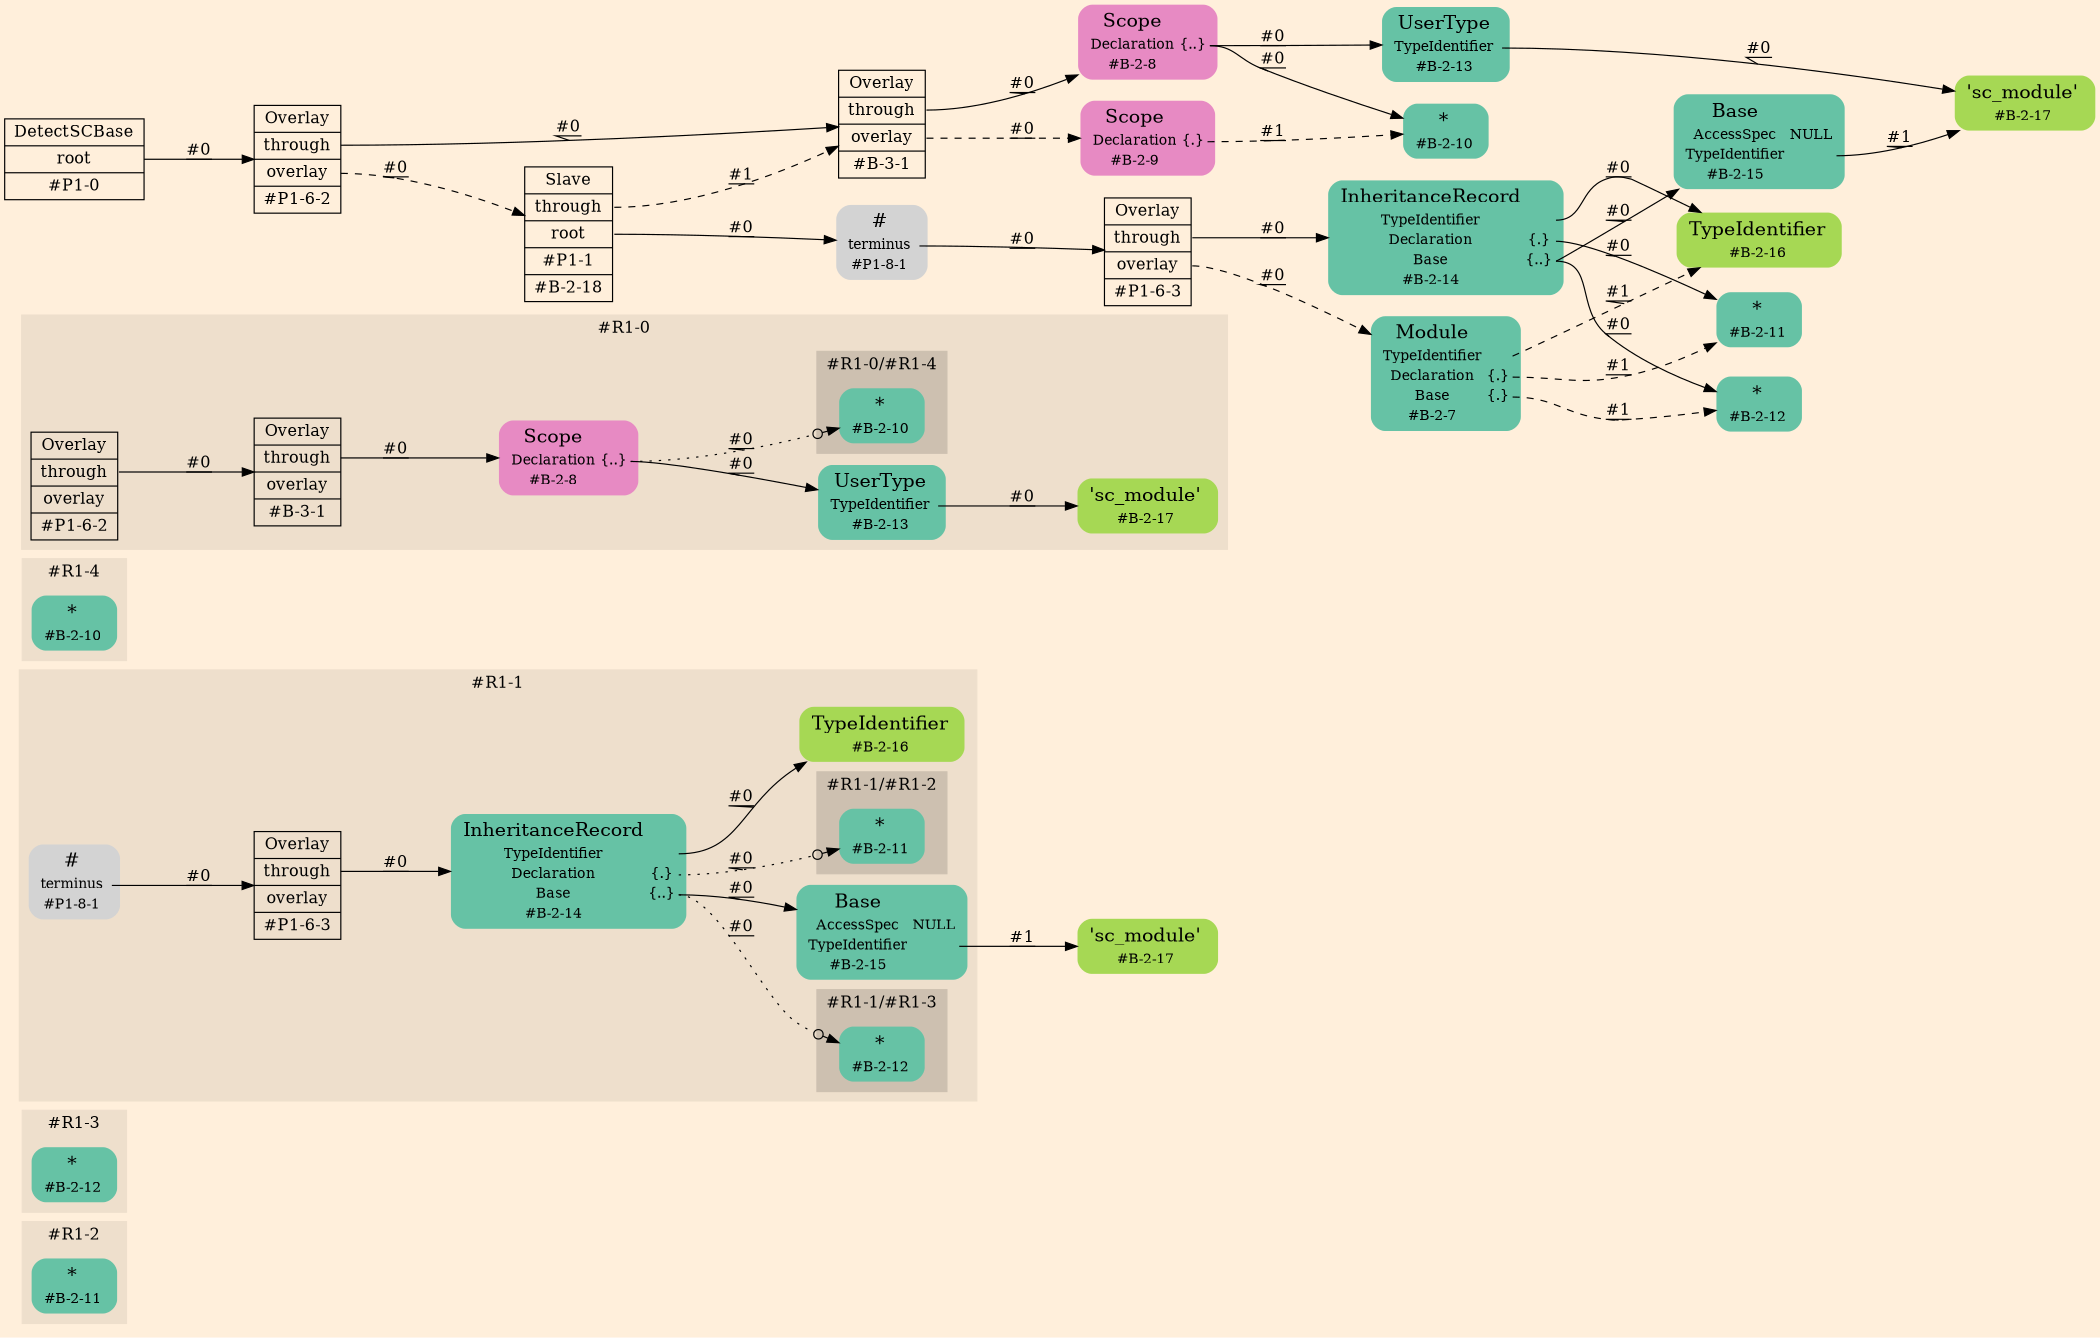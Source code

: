digraph Inferno {
graph [
    rankdir = "LR"
    ranksep = 1.0
    size = "14,20"
    bgcolor = antiquewhite1
    color = black
    fontcolor = black
];
node [
];
// -------------------- figure #R1-2 --------------------
subgraph "cluster#R1-2" {
    label = "#R1-2"
    style = "filled"
    color = antiquewhite2
    "#R1-2/#B-2-11" [
        shape = "plaintext"
        fillcolor = "/set28/1"
        label = <<TABLE BORDER="0" CELLBORDER="0" CELLSPACING="0">
         <TR><TD><FONT POINT-SIZE="16.0">*</FONT></TD><TD></TD></TR>
         <TR><TD>#B-2-11</TD><TD PORT="port0"></TD></TR>
        </TABLE>>
        style = "rounded,filled"
        fontsize = "12"
    ];
    
}


// -------------------- figure #R1-3 --------------------
subgraph "cluster#R1-3" {
    label = "#R1-3"
    style = "filled"
    color = antiquewhite2
    "#R1-3/#B-2-12" [
        shape = "plaintext"
        fillcolor = "/set28/1"
        label = <<TABLE BORDER="0" CELLBORDER="0" CELLSPACING="0">
         <TR><TD><FONT POINT-SIZE="16.0">*</FONT></TD><TD></TD></TR>
         <TR><TD>#B-2-12</TD><TD PORT="port0"></TD></TR>
        </TABLE>>
        style = "rounded,filled"
        fontsize = "12"
    ];
    
}


// -------------------- figure #R1-1 --------------------
"#R1-1/#B-2-17" [
    shape = "plaintext"
    fillcolor = "/set28/5"
    label = <<TABLE BORDER="0" CELLBORDER="0" CELLSPACING="0">
     <TR><TD><FONT POINT-SIZE="16.0">'sc_module'</FONT></TD><TD></TD></TR>
     <TR><TD>#B-2-17</TD><TD PORT="port0"></TD></TR>
    </TABLE>>
    style = "rounded,filled"
    fontsize = "12"
];

subgraph "cluster#R1-1" {
    label = "#R1-1"
    style = "filled"
    color = antiquewhite2
    "#R1-1/#P1-6-3" [
        shape = "record"
        fillcolor = antiquewhite2
        label = "<fixed> Overlay | <port0> through | <port1> overlay | <port2> #P1-6-3"
        style = "filled"
        fontsize = "14"
        color = black
        fontcolor = black
    ];
    
    "#R1-1/#P1-8-1" [
        shape = "plaintext"
        label = <<TABLE BORDER="0" CELLBORDER="0" CELLSPACING="0">
         <TR><TD><FONT POINT-SIZE="16.0">#</FONT></TD><TD></TD></TR>
         <TR><TD>terminus</TD><TD PORT="port0"></TD></TR>
         <TR><TD>#P1-8-1</TD><TD PORT="port1"></TD></TR>
        </TABLE>>
        style = "rounded,filled"
        fontsize = "12"
    ];
    
    "#R1-1/#B-2-15" [
        shape = "plaintext"
        fillcolor = "/set28/1"
        label = <<TABLE BORDER="0" CELLBORDER="0" CELLSPACING="0">
         <TR><TD><FONT POINT-SIZE="16.0">Base</FONT></TD><TD></TD></TR>
         <TR><TD>AccessSpec</TD><TD PORT="port0">NULL</TD></TR>
         <TR><TD>TypeIdentifier</TD><TD PORT="port1"></TD></TR>
         <TR><TD>#B-2-15</TD><TD PORT="port2"></TD></TR>
        </TABLE>>
        style = "rounded,filled"
        fontsize = "12"
    ];
    
    "#R1-1/#B-2-14" [
        shape = "plaintext"
        fillcolor = "/set28/1"
        label = <<TABLE BORDER="0" CELLBORDER="0" CELLSPACING="0">
         <TR><TD><FONT POINT-SIZE="16.0">InheritanceRecord</FONT></TD><TD></TD></TR>
         <TR><TD>TypeIdentifier</TD><TD PORT="port0"></TD></TR>
         <TR><TD>Declaration</TD><TD PORT="port1">{.}</TD></TR>
         <TR><TD>Base</TD><TD PORT="port2">{..}</TD></TR>
         <TR><TD>#B-2-14</TD><TD PORT="port3"></TD></TR>
        </TABLE>>
        style = "rounded,filled"
        fontsize = "12"
    ];
    
    "#R1-1/#B-2-16" [
        shape = "plaintext"
        fillcolor = "/set28/5"
        label = <<TABLE BORDER="0" CELLBORDER="0" CELLSPACING="0">
         <TR><TD><FONT POINT-SIZE="16.0">TypeIdentifier</FONT></TD><TD></TD></TR>
         <TR><TD>#B-2-16</TD><TD PORT="port0"></TD></TR>
        </TABLE>>
        style = "rounded,filled"
        fontsize = "12"
    ];
    
    subgraph "cluster#R1-1/#R1-3" {
        label = "#R1-1/#R1-3"
        style = "filled"
        color = antiquewhite3
        "#R1-1/#0/#B-2-12" [
            shape = "plaintext"
            fillcolor = "/set28/1"
            label = <<TABLE BORDER="0" CELLBORDER="0" CELLSPACING="0">
             <TR><TD><FONT POINT-SIZE="16.0">*</FONT></TD><TD></TD></TR>
             <TR><TD>#B-2-12</TD><TD PORT="port0"></TD></TR>
            </TABLE>>
            style = "rounded,filled"
            fontsize = "12"
        ];
        
    }
    
    subgraph "cluster#R1-1/#R1-2" {
        label = "#R1-1/#R1-2"
        style = "filled"
        color = antiquewhite3
        "#R1-1/#0/#B-2-11" [
            shape = "plaintext"
            fillcolor = "/set28/1"
            label = <<TABLE BORDER="0" CELLBORDER="0" CELLSPACING="0">
             <TR><TD><FONT POINT-SIZE="16.0">*</FONT></TD><TD></TD></TR>
             <TR><TD>#B-2-11</TD><TD PORT="port0"></TD></TR>
            </TABLE>>
            style = "rounded,filled"
            fontsize = "12"
        ];
        
    }
    
}


// -------------------- figure #R1-4 --------------------
subgraph "cluster#R1-4" {
    label = "#R1-4"
    style = "filled"
    color = antiquewhite2
    "#R1-4/#B-2-10" [
        shape = "plaintext"
        fillcolor = "/set28/1"
        label = <<TABLE BORDER="0" CELLBORDER="0" CELLSPACING="0">
         <TR><TD><FONT POINT-SIZE="16.0">*</FONT></TD><TD></TD></TR>
         <TR><TD>#B-2-10</TD><TD PORT="port0"></TD></TR>
        </TABLE>>
        style = "rounded,filled"
        fontsize = "12"
    ];
    
}


// -------------------- figure #R1-0 --------------------
subgraph "cluster#R1-0" {
    label = "#R1-0"
    style = "filled"
    color = antiquewhite2
    "#R1-0/#B-2-8" [
        shape = "plaintext"
        fillcolor = "/set28/4"
        label = <<TABLE BORDER="0" CELLBORDER="0" CELLSPACING="0">
         <TR><TD><FONT POINT-SIZE="16.0">Scope</FONT></TD><TD></TD></TR>
         <TR><TD>Declaration</TD><TD PORT="port0">{..}</TD></TR>
         <TR><TD>#B-2-8</TD><TD PORT="port1"></TD></TR>
        </TABLE>>
        style = "rounded,filled"
        fontsize = "12"
    ];
    
    "#R1-0/#B-2-13" [
        shape = "plaintext"
        fillcolor = "/set28/1"
        label = <<TABLE BORDER="0" CELLBORDER="0" CELLSPACING="0">
         <TR><TD><FONT POINT-SIZE="16.0">UserType</FONT></TD><TD></TD></TR>
         <TR><TD>TypeIdentifier</TD><TD PORT="port0"></TD></TR>
         <TR><TD>#B-2-13</TD><TD PORT="port1"></TD></TR>
        </TABLE>>
        style = "rounded,filled"
        fontsize = "12"
    ];
    
    "#R1-0/#P1-6-2" [
        shape = "record"
        fillcolor = antiquewhite2
        label = "<fixed> Overlay | <port0> through | <port1> overlay | <port2> #P1-6-2"
        style = "filled"
        fontsize = "14"
        color = black
        fontcolor = black
    ];
    
    "#R1-0/#B-2-17" [
        shape = "plaintext"
        fillcolor = "/set28/5"
        label = <<TABLE BORDER="0" CELLBORDER="0" CELLSPACING="0">
         <TR><TD><FONT POINT-SIZE="16.0">'sc_module'</FONT></TD><TD></TD></TR>
         <TR><TD>#B-2-17</TD><TD PORT="port0"></TD></TR>
        </TABLE>>
        style = "rounded,filled"
        fontsize = "12"
    ];
    
    "#R1-0/#B-3-1" [
        shape = "record"
        fillcolor = antiquewhite2
        label = "<fixed> Overlay | <port0> through | <port1> overlay | <port2> #B-3-1"
        style = "filled"
        fontsize = "14"
        color = black
        fontcolor = black
    ];
    
    subgraph "cluster#R1-0/#R1-4" {
        label = "#R1-0/#R1-4"
        style = "filled"
        color = antiquewhite3
        "#R1-0/#0/#B-2-10" [
            shape = "plaintext"
            fillcolor = "/set28/1"
            label = <<TABLE BORDER="0" CELLBORDER="0" CELLSPACING="0">
             <TR><TD><FONT POINT-SIZE="16.0">*</FONT></TD><TD></TD></TR>
             <TR><TD>#B-2-10</TD><TD PORT="port0"></TD></TR>
            </TABLE>>
            style = "rounded,filled"
            fontsize = "12"
        ];
        
    }
    
}


// -------------------- transformation figure --------------------
"CR#P1-0" [
    shape = "record"
    fillcolor = antiquewhite1
    label = "<fixed> DetectSCBase | <port0> root | <port1> #P1-0"
    style = "filled"
    fontsize = "14"
    color = black
    fontcolor = black
];

"#P1-6-2" [
    shape = "record"
    fillcolor = antiquewhite1
    label = "<fixed> Overlay | <port0> through | <port1> overlay | <port2> #P1-6-2"
    style = "filled"
    fontsize = "14"
    color = black
    fontcolor = black
];

"#B-3-1" [
    shape = "record"
    fillcolor = antiquewhite1
    label = "<fixed> Overlay | <port0> through | <port1> overlay | <port2> #B-3-1"
    style = "filled"
    fontsize = "14"
    color = black
    fontcolor = black
];

"#B-2-8" [
    shape = "plaintext"
    fillcolor = "/set28/4"
    label = <<TABLE BORDER="0" CELLBORDER="0" CELLSPACING="0">
     <TR><TD><FONT POINT-SIZE="16.0">Scope</FONT></TD><TD></TD></TR>
     <TR><TD>Declaration</TD><TD PORT="port0">{..}</TD></TR>
     <TR><TD>#B-2-8</TD><TD PORT="port1"></TD></TR>
    </TABLE>>
    style = "rounded,filled"
    fontsize = "12"
];

"#B-2-10" [
    shape = "plaintext"
    fillcolor = "/set28/1"
    label = <<TABLE BORDER="0" CELLBORDER="0" CELLSPACING="0">
     <TR><TD><FONT POINT-SIZE="16.0">*</FONT></TD><TD></TD></TR>
     <TR><TD>#B-2-10</TD><TD PORT="port0"></TD></TR>
    </TABLE>>
    style = "rounded,filled"
    fontsize = "12"
];

"#B-2-13" [
    shape = "plaintext"
    fillcolor = "/set28/1"
    label = <<TABLE BORDER="0" CELLBORDER="0" CELLSPACING="0">
     <TR><TD><FONT POINT-SIZE="16.0">UserType</FONT></TD><TD></TD></TR>
     <TR><TD>TypeIdentifier</TD><TD PORT="port0"></TD></TR>
     <TR><TD>#B-2-13</TD><TD PORT="port1"></TD></TR>
    </TABLE>>
    style = "rounded,filled"
    fontsize = "12"
];

"#B-2-17" [
    shape = "plaintext"
    fillcolor = "/set28/5"
    label = <<TABLE BORDER="0" CELLBORDER="0" CELLSPACING="0">
     <TR><TD><FONT POINT-SIZE="16.0">'sc_module'</FONT></TD><TD></TD></TR>
     <TR><TD>#B-2-17</TD><TD PORT="port0"></TD></TR>
    </TABLE>>
    style = "rounded,filled"
    fontsize = "12"
];

"#B-2-9" [
    shape = "plaintext"
    fillcolor = "/set28/4"
    label = <<TABLE BORDER="0" CELLBORDER="0" CELLSPACING="0">
     <TR><TD><FONT POINT-SIZE="16.0">Scope</FONT></TD><TD></TD></TR>
     <TR><TD>Declaration</TD><TD PORT="port0">{.}</TD></TR>
     <TR><TD>#B-2-9</TD><TD PORT="port1"></TD></TR>
    </TABLE>>
    style = "rounded,filled"
    fontsize = "12"
];

"#B-2-18" [
    shape = "record"
    fillcolor = antiquewhite1
    label = "<fixed> Slave | <port0> through | <port1> root | <port2> #P1-1 | <port3> #B-2-18"
    style = "filled"
    fontsize = "14"
    color = black
    fontcolor = black
];

"#P1-8-1" [
    shape = "plaintext"
    label = <<TABLE BORDER="0" CELLBORDER="0" CELLSPACING="0">
     <TR><TD><FONT POINT-SIZE="16.0">#</FONT></TD><TD></TD></TR>
     <TR><TD>terminus</TD><TD PORT="port0"></TD></TR>
     <TR><TD>#P1-8-1</TD><TD PORT="port1"></TD></TR>
    </TABLE>>
    style = "rounded,filled"
    fontsize = "12"
];

"#P1-6-3" [
    shape = "record"
    fillcolor = antiquewhite1
    label = "<fixed> Overlay | <port0> through | <port1> overlay | <port2> #P1-6-3"
    style = "filled"
    fontsize = "14"
    color = black
    fontcolor = black
];

"#B-2-14" [
    shape = "plaintext"
    fillcolor = "/set28/1"
    label = <<TABLE BORDER="0" CELLBORDER="0" CELLSPACING="0">
     <TR><TD><FONT POINT-SIZE="16.0">InheritanceRecord</FONT></TD><TD></TD></TR>
     <TR><TD>TypeIdentifier</TD><TD PORT="port0"></TD></TR>
     <TR><TD>Declaration</TD><TD PORT="port1">{.}</TD></TR>
     <TR><TD>Base</TD><TD PORT="port2">{..}</TD></TR>
     <TR><TD>#B-2-14</TD><TD PORT="port3"></TD></TR>
    </TABLE>>
    style = "rounded,filled"
    fontsize = "12"
];

"#B-2-16" [
    shape = "plaintext"
    fillcolor = "/set28/5"
    label = <<TABLE BORDER="0" CELLBORDER="0" CELLSPACING="0">
     <TR><TD><FONT POINT-SIZE="16.0">TypeIdentifier</FONT></TD><TD></TD></TR>
     <TR><TD>#B-2-16</TD><TD PORT="port0"></TD></TR>
    </TABLE>>
    style = "rounded,filled"
    fontsize = "12"
];

"#B-2-11" [
    shape = "plaintext"
    fillcolor = "/set28/1"
    label = <<TABLE BORDER="0" CELLBORDER="0" CELLSPACING="0">
     <TR><TD><FONT POINT-SIZE="16.0">*</FONT></TD><TD></TD></TR>
     <TR><TD>#B-2-11</TD><TD PORT="port0"></TD></TR>
    </TABLE>>
    style = "rounded,filled"
    fontsize = "12"
];

"#B-2-12" [
    shape = "plaintext"
    fillcolor = "/set28/1"
    label = <<TABLE BORDER="0" CELLBORDER="0" CELLSPACING="0">
     <TR><TD><FONT POINT-SIZE="16.0">*</FONT></TD><TD></TD></TR>
     <TR><TD>#B-2-12</TD><TD PORT="port0"></TD></TR>
    </TABLE>>
    style = "rounded,filled"
    fontsize = "12"
];

"#B-2-15" [
    shape = "plaintext"
    fillcolor = "/set28/1"
    label = <<TABLE BORDER="0" CELLBORDER="0" CELLSPACING="0">
     <TR><TD><FONT POINT-SIZE="16.0">Base</FONT></TD><TD></TD></TR>
     <TR><TD>AccessSpec</TD><TD PORT="port0">NULL</TD></TR>
     <TR><TD>TypeIdentifier</TD><TD PORT="port1"></TD></TR>
     <TR><TD>#B-2-15</TD><TD PORT="port2"></TD></TR>
    </TABLE>>
    style = "rounded,filled"
    fontsize = "12"
];

"#B-2-7" [
    shape = "plaintext"
    fillcolor = "/set28/1"
    label = <<TABLE BORDER="0" CELLBORDER="0" CELLSPACING="0">
     <TR><TD><FONT POINT-SIZE="16.0">Module</FONT></TD><TD></TD></TR>
     <TR><TD>TypeIdentifier</TD><TD PORT="port0"></TD></TR>
     <TR><TD>Declaration</TD><TD PORT="port1">{.}</TD></TR>
     <TR><TD>Base</TD><TD PORT="port2">{.}</TD></TR>
     <TR><TD>#B-2-7</TD><TD PORT="port3"></TD></TR>
    </TABLE>>
    style = "rounded,filled"
    fontsize = "12"
];



// -------------------- links --------------------
// links for block CR#P1-0
"CR#P1-0":port0 -> "#P1-6-2" [
    style="solid"
    label = "#0"
    decorate = true
    color = black
    fontcolor = black
];

// links for block #P1-6-2
"#P1-6-2":port0 -> "#B-3-1" [
    style="solid"
    label = "#0"
    decorate = true
    color = black
    fontcolor = black
];

"#P1-6-2":port1 -> "#B-2-18" [
    style="dashed"
    label = "#0"
    decorate = true
    color = black
    fontcolor = black
];

// links for block #B-3-1
"#B-3-1":port0 -> "#B-2-8" [
    style="solid"
    label = "#0"
    decorate = true
    color = black
    fontcolor = black
];

"#B-3-1":port1 -> "#B-2-9" [
    style="dashed"
    label = "#0"
    decorate = true
    color = black
    fontcolor = black
];

// links for block #B-2-8
"#B-2-8":port0 -> "#B-2-10" [
    style="solid"
    label = "#0"
    decorate = true
    color = black
    fontcolor = black
];

"#B-2-8":port0 -> "#B-2-13" [
    style="solid"
    label = "#0"
    decorate = true
    color = black
    fontcolor = black
];

// links for block #B-2-10
// links for block #B-2-13
"#B-2-13":port0 -> "#B-2-17" [
    style="solid"
    label = "#0"
    decorate = true
    color = black
    fontcolor = black
];

// links for block #B-2-17
// links for block #B-2-9
"#B-2-9":port0 -> "#B-2-10" [
    style="dashed"
    label = "#1"
    decorate = true
    color = black
    fontcolor = black
];

// links for block #B-2-18
"#B-2-18":port0 -> "#B-3-1" [
    style="dashed"
    label = "#1"
    decorate = true
    color = black
    fontcolor = black
];

"#B-2-18":port1 -> "#P1-8-1" [
    style="solid"
    label = "#0"
    decorate = true
    color = black
    fontcolor = black
];

// links for block #P1-8-1
"#P1-8-1":port0 -> "#P1-6-3" [
    style="solid"
    label = "#0"
    decorate = true
    color = black
    fontcolor = black
];

// links for block #P1-6-3
"#P1-6-3":port0 -> "#B-2-14" [
    style="solid"
    label = "#0"
    decorate = true
    color = black
    fontcolor = black
];

"#P1-6-3":port1 -> "#B-2-7" [
    style="dashed"
    label = "#0"
    decorate = true
    color = black
    fontcolor = black
];

// links for block #B-2-14
"#B-2-14":port0 -> "#B-2-16" [
    style="solid"
    label = "#0"
    decorate = true
    color = black
    fontcolor = black
];

"#B-2-14":port1 -> "#B-2-11" [
    style="solid"
    label = "#0"
    decorate = true
    color = black
    fontcolor = black
];

"#B-2-14":port2 -> "#B-2-12" [
    style="solid"
    label = "#0"
    decorate = true
    color = black
    fontcolor = black
];

"#B-2-14":port2 -> "#B-2-15" [
    style="solid"
    label = "#0"
    decorate = true
    color = black
    fontcolor = black
];

// links for block #B-2-16
// links for block #B-2-11
// links for block #B-2-12
// links for block #B-2-15
"#B-2-15":port1 -> "#B-2-17" [
    style="solid"
    label = "#1"
    decorate = true
    color = black
    fontcolor = black
];

// links for block #B-2-7
"#B-2-7":port0 -> "#B-2-16" [
    style="dashed"
    label = "#1"
    decorate = true
    color = black
    fontcolor = black
];

"#B-2-7":port1 -> "#B-2-11" [
    style="dashed"
    label = "#1"
    decorate = true
    color = black
    fontcolor = black
];

"#B-2-7":port2 -> "#B-2-12" [
    style="dashed"
    label = "#1"
    decorate = true
    color = black
    fontcolor = black
];

// links for block #R1-0/#B-2-8
"#R1-0/#B-2-8":port0 -> "#R1-0/#0/#B-2-10" [
    style="dotted"
    arrowhead="normalnoneodot"
    label = "#0"
    decorate = true
    color = black
    fontcolor = black
];

"#R1-0/#B-2-8":port0 -> "#R1-0/#B-2-13" [
    style="solid"
    label = "#0"
    decorate = true
    color = black
    fontcolor = black
];

// links for block #R1-0/#B-2-13
"#R1-0/#B-2-13":port0 -> "#R1-0/#B-2-17" [
    style="solid"
    label = "#0"
    decorate = true
    color = black
    fontcolor = black
];

// links for block #R1-0/#P1-6-2
"#R1-0/#P1-6-2":port0 -> "#R1-0/#B-3-1" [
    style="solid"
    label = "#0"
    decorate = true
    color = black
    fontcolor = black
];

// links for block #R1-0/#B-2-17
// links for block #R1-0/#B-3-1
"#R1-0/#B-3-1":port0 -> "#R1-0/#B-2-8" [
    style="solid"
    label = "#0"
    decorate = true
    color = black
    fontcolor = black
];

// links for block #R1-0/#0/#B-2-10
// links for block #R1-4/#B-2-10
// links for block #R1-1/#B-2-17
// links for block #R1-1/#P1-6-3
"#R1-1/#P1-6-3":port0 -> "#R1-1/#B-2-14" [
    style="solid"
    label = "#0"
    decorate = true
    color = black
    fontcolor = black
];

// links for block #R1-1/#P1-8-1
"#R1-1/#P1-8-1":port0 -> "#R1-1/#P1-6-3" [
    style="solid"
    label = "#0"
    decorate = true
    color = black
    fontcolor = black
];

// links for block #R1-1/#B-2-15
"#R1-1/#B-2-15":port1 -> "#R1-1/#B-2-17" [
    style="solid"
    label = "#1"
    decorate = true
    color = black
    fontcolor = black
];

// links for block #R1-1/#B-2-14
"#R1-1/#B-2-14":port0 -> "#R1-1/#B-2-16" [
    style="solid"
    label = "#0"
    decorate = true
    color = black
    fontcolor = black
];

"#R1-1/#B-2-14":port1 -> "#R1-1/#0/#B-2-11" [
    style="dotted"
    arrowhead="normalnoneodot"
    label = "#0"
    decorate = true
    color = black
    fontcolor = black
];

"#R1-1/#B-2-14":port2 -> "#R1-1/#0/#B-2-12" [
    style="dotted"
    arrowhead="normalnoneodot"
    label = "#0"
    decorate = true
    color = black
    fontcolor = black
];

"#R1-1/#B-2-14":port2 -> "#R1-1/#B-2-15" [
    style="solid"
    label = "#0"
    decorate = true
    color = black
    fontcolor = black
];

// links for block #R1-1/#B-2-16
// links for block #R1-1/#0/#B-2-12
// links for block #R1-1/#0/#B-2-11
// links for block #R1-3/#B-2-12
// links for block #R1-2/#B-2-11
}
